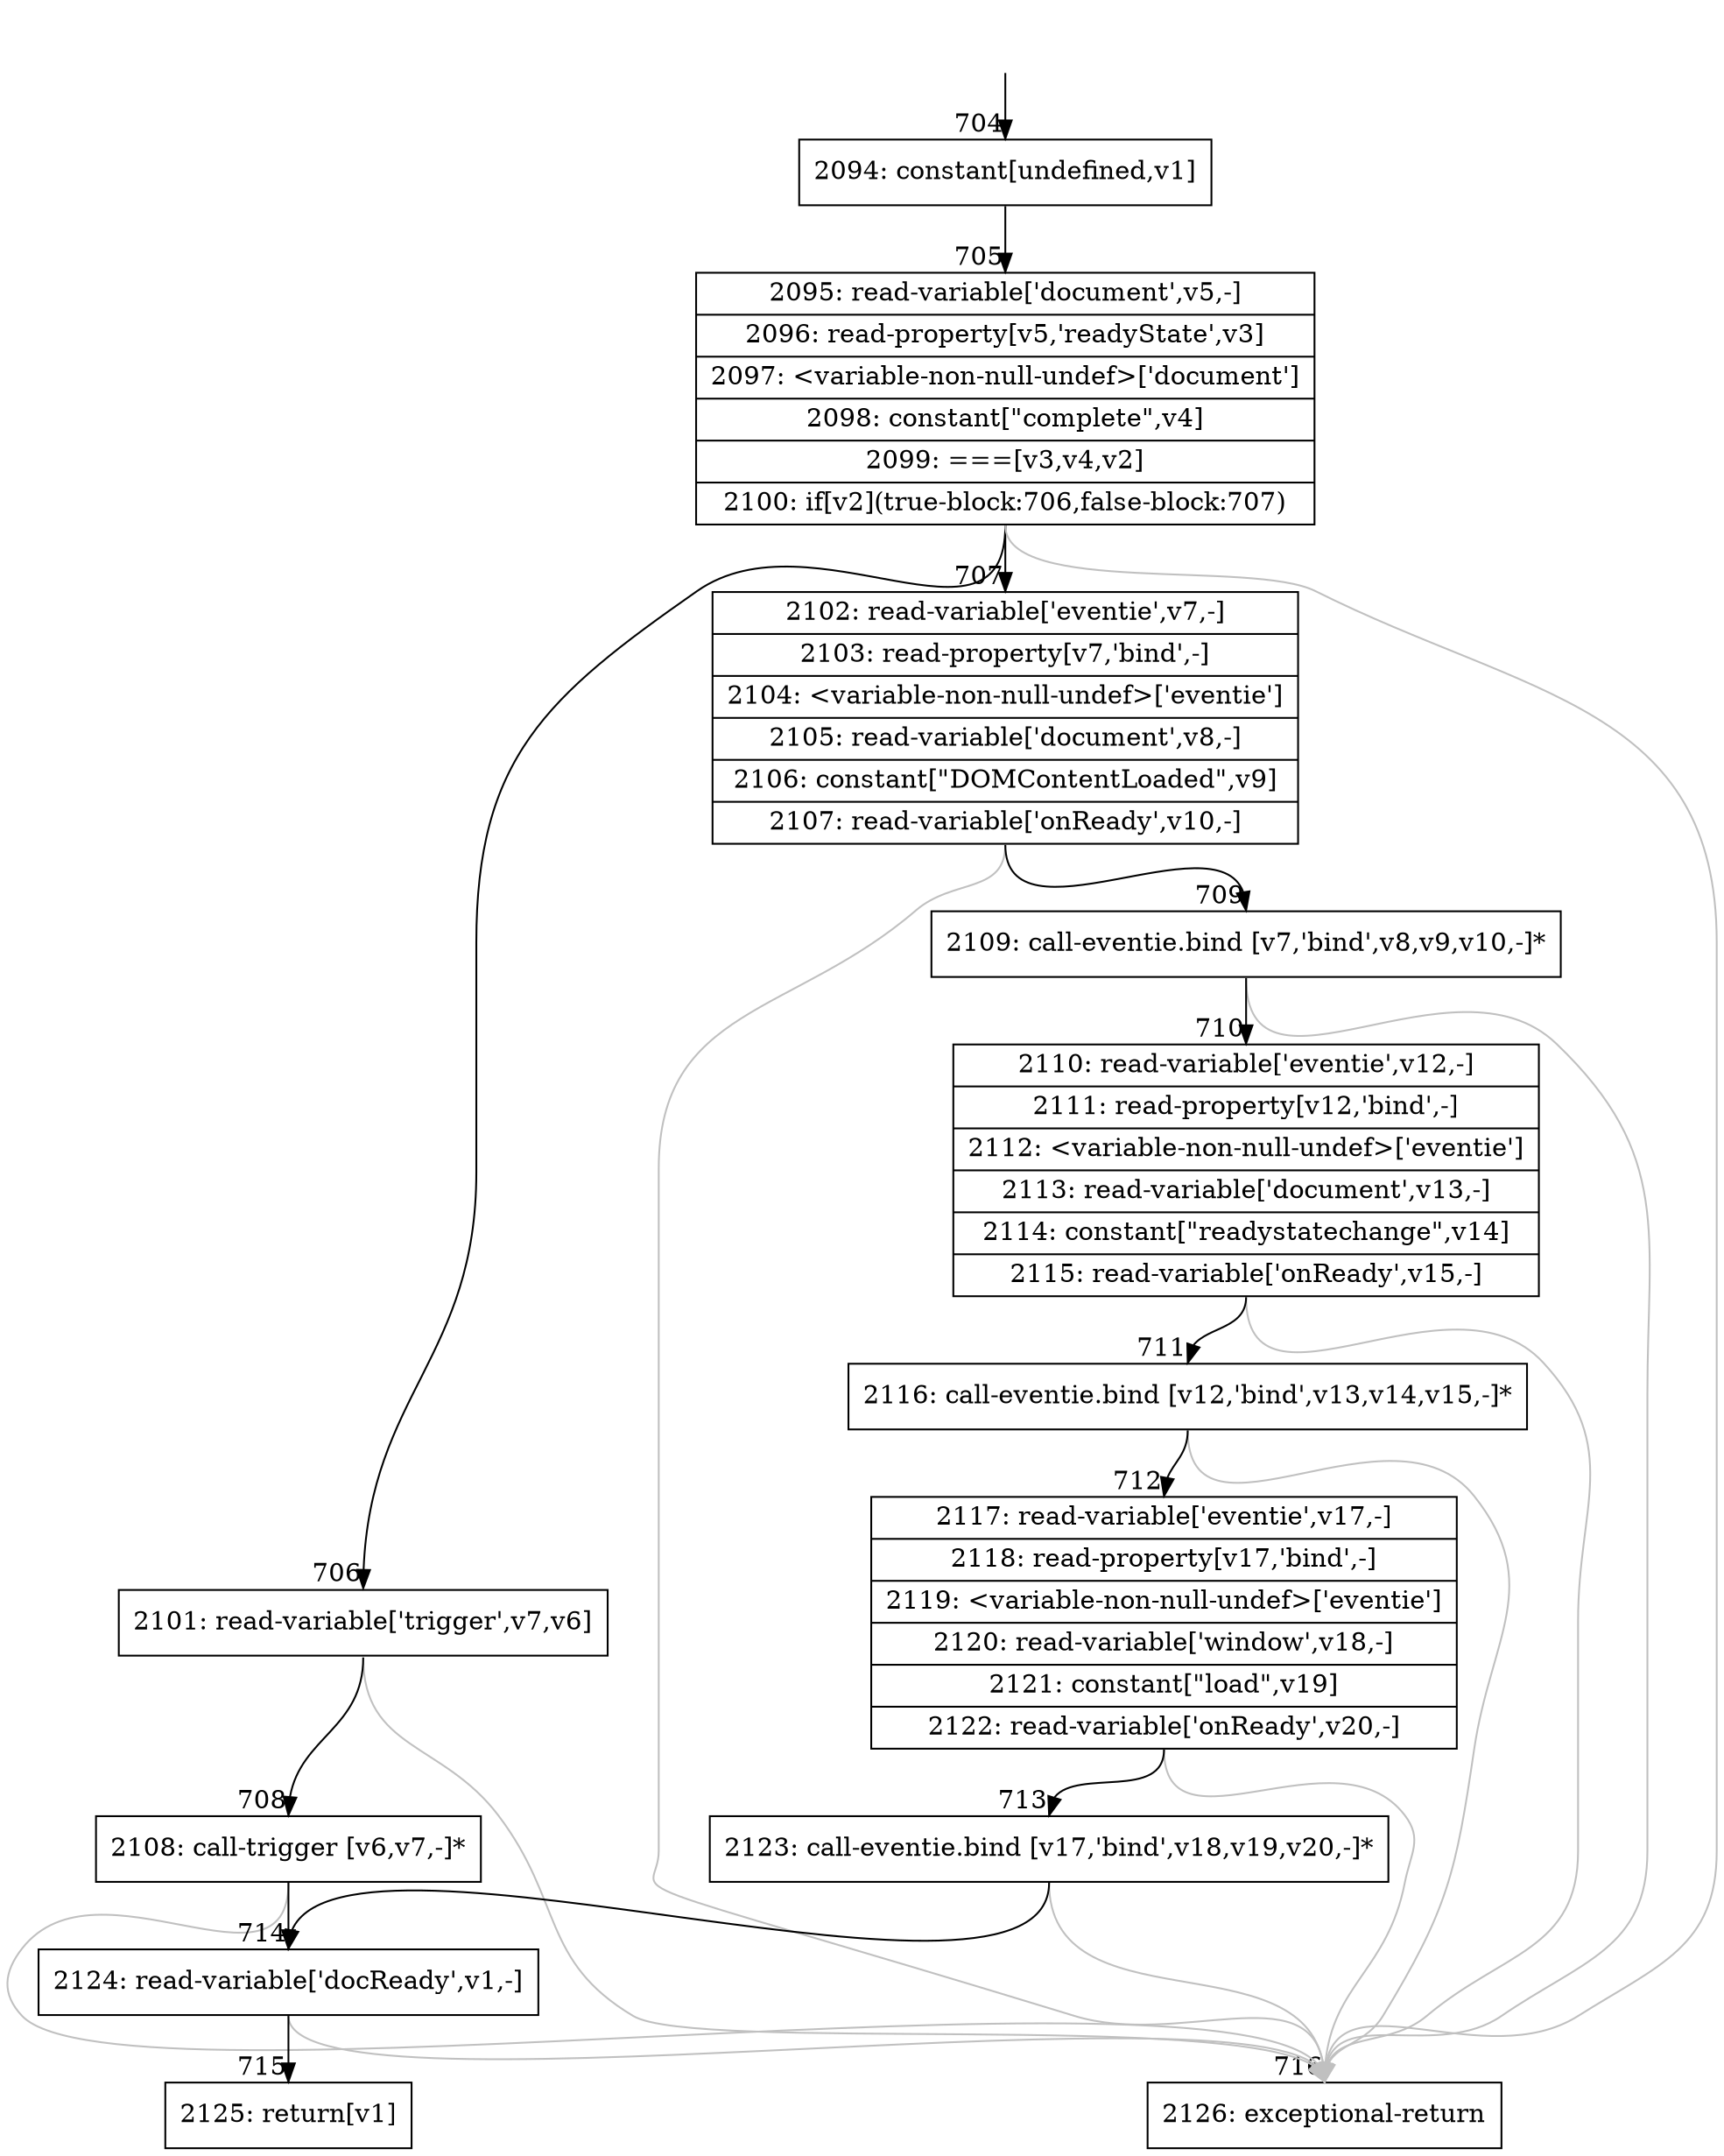 digraph {
rankdir="TD"
BB_entry65[shape=none,label=""];
BB_entry65 -> BB704 [tailport=s, headport=n, headlabel="    704"]
BB704 [shape=record label="{2094: constant[undefined,v1]}" ] 
BB704 -> BB705 [tailport=s, headport=n, headlabel="      705"]
BB705 [shape=record label="{2095: read-variable['document',v5,-]|2096: read-property[v5,'readyState',v3]|2097: \<variable-non-null-undef\>['document']|2098: constant[\"complete\",v4]|2099: ===[v3,v4,v2]|2100: if[v2](true-block:706,false-block:707)}" ] 
BB705 -> BB706 [tailport=s, headport=n, headlabel="      706"]
BB705 -> BB707 [tailport=s, headport=n, headlabel="      707"]
BB705 -> BB716 [tailport=s, headport=n, color=gray, headlabel="      716"]
BB706 [shape=record label="{2101: read-variable['trigger',v7,v6]}" ] 
BB706 -> BB708 [tailport=s, headport=n, headlabel="      708"]
BB706 -> BB716 [tailport=s, headport=n, color=gray]
BB707 [shape=record label="{2102: read-variable['eventie',v7,-]|2103: read-property[v7,'bind',-]|2104: \<variable-non-null-undef\>['eventie']|2105: read-variable['document',v8,-]|2106: constant[\"DOMContentLoaded\",v9]|2107: read-variable['onReady',v10,-]}" ] 
BB707 -> BB709 [tailport=s, headport=n, headlabel="      709"]
BB707 -> BB716 [tailport=s, headport=n, color=gray]
BB708 [shape=record label="{2108: call-trigger [v6,v7,-]*}" ] 
BB708 -> BB714 [tailport=s, headport=n, headlabel="      714"]
BB708 -> BB716 [tailport=s, headport=n, color=gray]
BB709 [shape=record label="{2109: call-eventie.bind [v7,'bind',v8,v9,v10,-]*}" ] 
BB709 -> BB710 [tailport=s, headport=n, headlabel="      710"]
BB709 -> BB716 [tailport=s, headport=n, color=gray]
BB710 [shape=record label="{2110: read-variable['eventie',v12,-]|2111: read-property[v12,'bind',-]|2112: \<variable-non-null-undef\>['eventie']|2113: read-variable['document',v13,-]|2114: constant[\"readystatechange\",v14]|2115: read-variable['onReady',v15,-]}" ] 
BB710 -> BB711 [tailport=s, headport=n, headlabel="      711"]
BB710 -> BB716 [tailport=s, headport=n, color=gray]
BB711 [shape=record label="{2116: call-eventie.bind [v12,'bind',v13,v14,v15,-]*}" ] 
BB711 -> BB712 [tailport=s, headport=n, headlabel="      712"]
BB711 -> BB716 [tailport=s, headport=n, color=gray]
BB712 [shape=record label="{2117: read-variable['eventie',v17,-]|2118: read-property[v17,'bind',-]|2119: \<variable-non-null-undef\>['eventie']|2120: read-variable['window',v18,-]|2121: constant[\"load\",v19]|2122: read-variable['onReady',v20,-]}" ] 
BB712 -> BB713 [tailport=s, headport=n, headlabel="      713"]
BB712 -> BB716 [tailport=s, headport=n, color=gray]
BB713 [shape=record label="{2123: call-eventie.bind [v17,'bind',v18,v19,v20,-]*}" ] 
BB713 -> BB714 [tailport=s, headport=n]
BB713 -> BB716 [tailport=s, headport=n, color=gray]
BB714 [shape=record label="{2124: read-variable['docReady',v1,-]}" ] 
BB714 -> BB715 [tailport=s, headport=n, headlabel="      715"]
BB714 -> BB716 [tailport=s, headport=n, color=gray]
BB715 [shape=record label="{2125: return[v1]}" ] 
BB716 [shape=record label="{2126: exceptional-return}" ] 
//#$~ 1077
}
